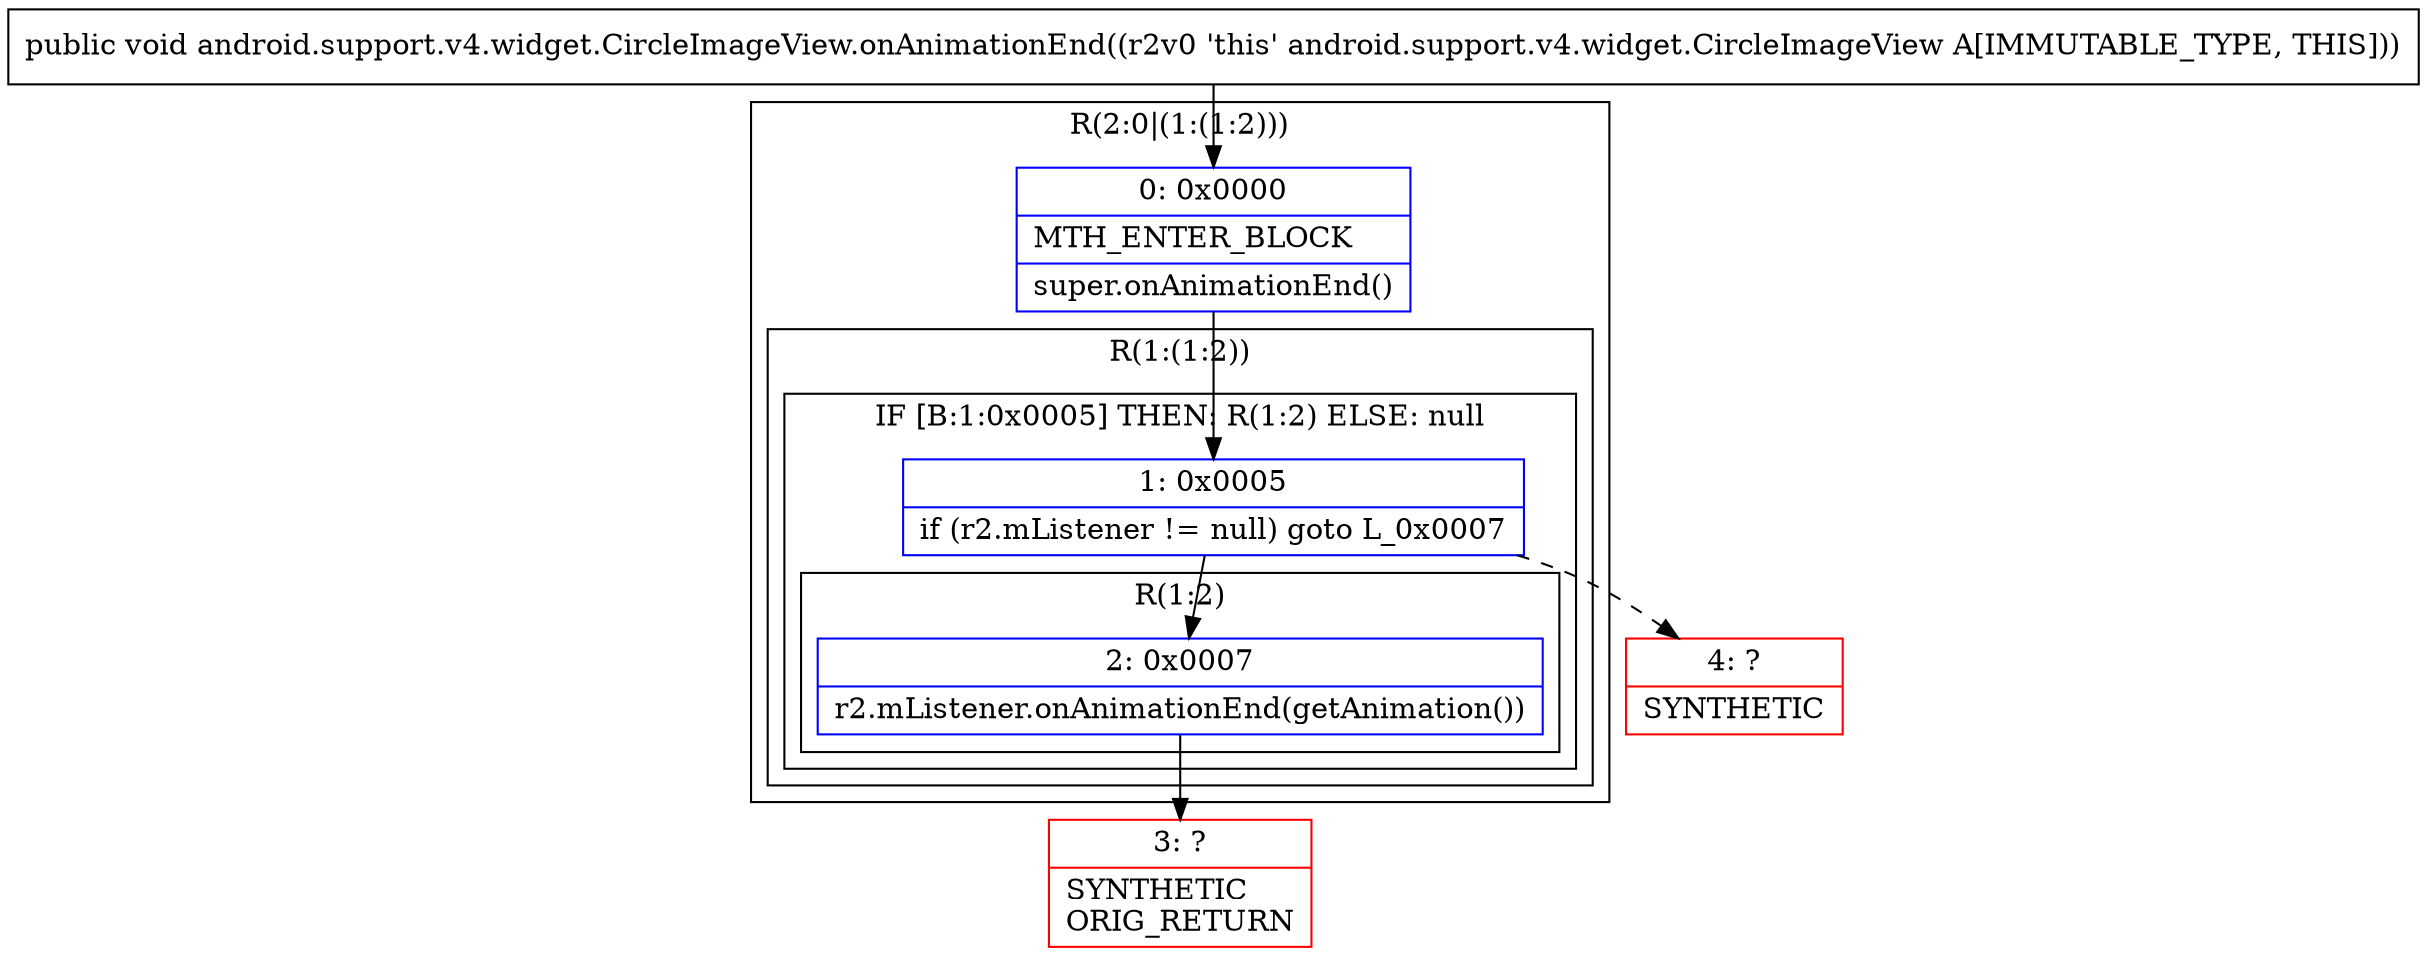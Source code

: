 digraph "CFG forandroid.support.v4.widget.CircleImageView.onAnimationEnd()V" {
subgraph cluster_Region_838191210 {
label = "R(2:0|(1:(1:2)))";
node [shape=record,color=blue];
Node_0 [shape=record,label="{0\:\ 0x0000|MTH_ENTER_BLOCK\l|super.onAnimationEnd()\l}"];
subgraph cluster_Region_1154010032 {
label = "R(1:(1:2))";
node [shape=record,color=blue];
subgraph cluster_IfRegion_1256963223 {
label = "IF [B:1:0x0005] THEN: R(1:2) ELSE: null";
node [shape=record,color=blue];
Node_1 [shape=record,label="{1\:\ 0x0005|if (r2.mListener != null) goto L_0x0007\l}"];
subgraph cluster_Region_441276181 {
label = "R(1:2)";
node [shape=record,color=blue];
Node_2 [shape=record,label="{2\:\ 0x0007|r2.mListener.onAnimationEnd(getAnimation())\l}"];
}
}
}
}
Node_3 [shape=record,color=red,label="{3\:\ ?|SYNTHETIC\lORIG_RETURN\l}"];
Node_4 [shape=record,color=red,label="{4\:\ ?|SYNTHETIC\l}"];
MethodNode[shape=record,label="{public void android.support.v4.widget.CircleImageView.onAnimationEnd((r2v0 'this' android.support.v4.widget.CircleImageView A[IMMUTABLE_TYPE, THIS])) }"];
MethodNode -> Node_0;
Node_0 -> Node_1;
Node_1 -> Node_2;
Node_1 -> Node_4[style=dashed];
Node_2 -> Node_3;
}


